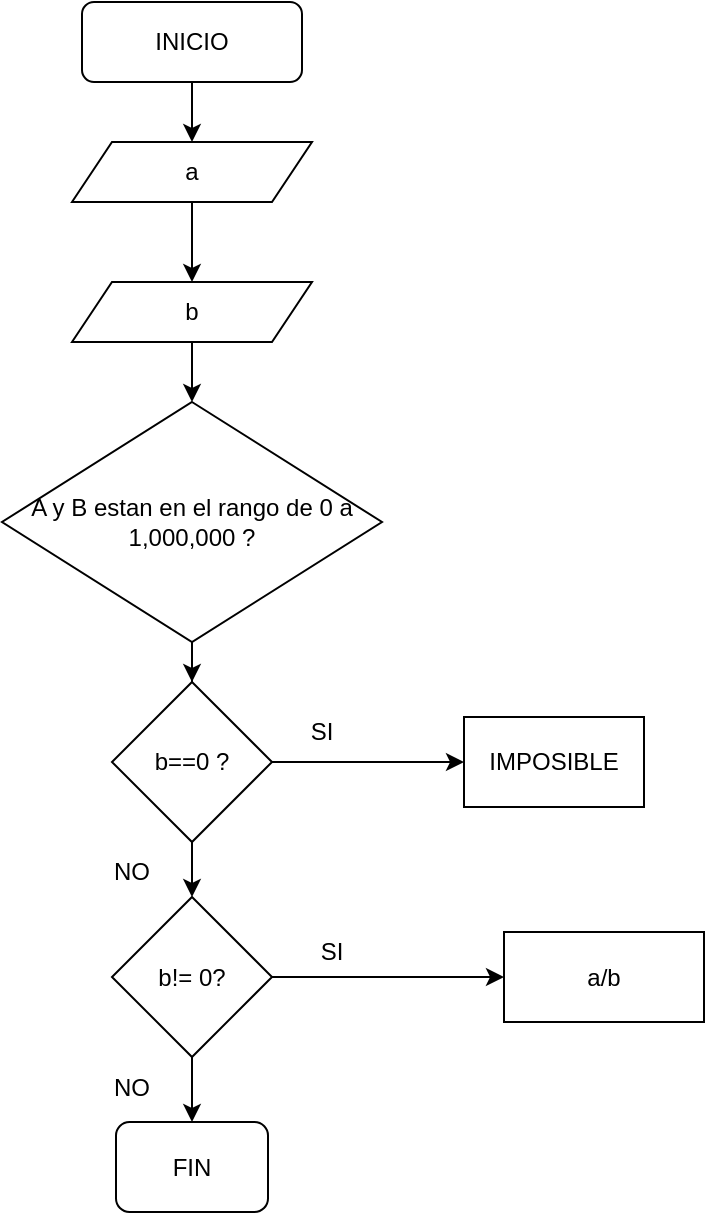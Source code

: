 <mxfile version="24.4.0" type="github">
  <diagram id="fza2rLorhXfs80clsLxZ" name="EXERCISE-3">
    <mxGraphModel dx="1120" dy="434" grid="1" gridSize="10" guides="1" tooltips="1" connect="1" arrows="1" fold="1" page="1" pageScale="1" pageWidth="827" pageHeight="1169" math="0" shadow="0">
      <root>
        <mxCell id="0" />
        <mxCell id="1" parent="0" />
        <mxCell id="hKzSmmDrq9I5xEqFat1S-3" value="" style="edgeStyle=orthogonalEdgeStyle;rounded=0;orthogonalLoop=1;jettySize=auto;html=1;" parent="1" source="hKzSmmDrq9I5xEqFat1S-1" target="hKzSmmDrq9I5xEqFat1S-2" edge="1">
          <mxGeometry relative="1" as="geometry" />
        </mxCell>
        <mxCell id="hKzSmmDrq9I5xEqFat1S-1" value="INICIO" style="rounded=1;whiteSpace=wrap;html=1;" parent="1" vertex="1">
          <mxGeometry x="359" y="50" width="110" height="40" as="geometry" />
        </mxCell>
        <mxCell id="hKzSmmDrq9I5xEqFat1S-5" value="" style="edgeStyle=orthogonalEdgeStyle;rounded=0;orthogonalLoop=1;jettySize=auto;html=1;" parent="1" source="hKzSmmDrq9I5xEqFat1S-2" target="hKzSmmDrq9I5xEqFat1S-4" edge="1">
          <mxGeometry relative="1" as="geometry" />
        </mxCell>
        <mxCell id="hKzSmmDrq9I5xEqFat1S-2" value="a" style="shape=parallelogram;perimeter=parallelogramPerimeter;whiteSpace=wrap;html=1;fixedSize=1;" parent="1" vertex="1">
          <mxGeometry x="354" y="120" width="120" height="30" as="geometry" />
        </mxCell>
        <mxCell id="5EgrzclbgAvtBUJ8e6qr-5" value="" style="edgeStyle=orthogonalEdgeStyle;rounded=0;orthogonalLoop=1;jettySize=auto;html=1;" parent="1" source="hKzSmmDrq9I5xEqFat1S-4" target="5EgrzclbgAvtBUJ8e6qr-4" edge="1">
          <mxGeometry relative="1" as="geometry" />
        </mxCell>
        <mxCell id="hKzSmmDrq9I5xEqFat1S-4" value="b" style="shape=parallelogram;perimeter=parallelogramPerimeter;whiteSpace=wrap;html=1;fixedSize=1;" parent="1" vertex="1">
          <mxGeometry x="354" y="190" width="120" height="30" as="geometry" />
        </mxCell>
        <mxCell id="hKzSmmDrq9I5xEqFat1S-9" value="" style="edgeStyle=orthogonalEdgeStyle;rounded=0;orthogonalLoop=1;jettySize=auto;html=1;" parent="1" source="hKzSmmDrq9I5xEqFat1S-6" target="hKzSmmDrq9I5xEqFat1S-8" edge="1">
          <mxGeometry relative="1" as="geometry" />
        </mxCell>
        <mxCell id="hKzSmmDrq9I5xEqFat1S-11" value="" style="edgeStyle=orthogonalEdgeStyle;rounded=0;orthogonalLoop=1;jettySize=auto;html=1;" parent="1" source="hKzSmmDrq9I5xEqFat1S-6" target="hKzSmmDrq9I5xEqFat1S-10" edge="1">
          <mxGeometry relative="1" as="geometry" />
        </mxCell>
        <mxCell id="hKzSmmDrq9I5xEqFat1S-6" value="b==0 ?" style="rhombus;whiteSpace=wrap;html=1;" parent="1" vertex="1">
          <mxGeometry x="374" y="390" width="80" height="80" as="geometry" />
        </mxCell>
        <mxCell id="hKzSmmDrq9I5xEqFat1S-8" value="IMPOSIBLE" style="whiteSpace=wrap;html=1;" parent="1" vertex="1">
          <mxGeometry x="550" y="407.5" width="90" height="45" as="geometry" />
        </mxCell>
        <mxCell id="hKzSmmDrq9I5xEqFat1S-13" value="" style="edgeStyle=orthogonalEdgeStyle;rounded=0;orthogonalLoop=1;jettySize=auto;html=1;" parent="1" source="hKzSmmDrq9I5xEqFat1S-10" target="hKzSmmDrq9I5xEqFat1S-12" edge="1">
          <mxGeometry relative="1" as="geometry" />
        </mxCell>
        <mxCell id="5EgrzclbgAvtBUJ8e6qr-2" value="" style="edgeStyle=orthogonalEdgeStyle;rounded=0;orthogonalLoop=1;jettySize=auto;html=1;" parent="1" source="hKzSmmDrq9I5xEqFat1S-10" target="5EgrzclbgAvtBUJ8e6qr-1" edge="1">
          <mxGeometry relative="1" as="geometry" />
        </mxCell>
        <mxCell id="hKzSmmDrq9I5xEqFat1S-10" value="b!= 0?" style="rhombus;whiteSpace=wrap;html=1;" parent="1" vertex="1">
          <mxGeometry x="374" y="497.5" width="80" height="80" as="geometry" />
        </mxCell>
        <mxCell id="hKzSmmDrq9I5xEqFat1S-12" value="a/b" style="whiteSpace=wrap;html=1;" parent="1" vertex="1">
          <mxGeometry x="570" y="515" width="100" height="45" as="geometry" />
        </mxCell>
        <mxCell id="5EgrzclbgAvtBUJ8e6qr-1" value="FIN" style="rounded=1;whiteSpace=wrap;html=1;" parent="1" vertex="1">
          <mxGeometry x="376" y="610" width="76" height="45" as="geometry" />
        </mxCell>
        <mxCell id="5EgrzclbgAvtBUJ8e6qr-6" value="" style="edgeStyle=orthogonalEdgeStyle;rounded=0;orthogonalLoop=1;jettySize=auto;html=1;" parent="1" source="5EgrzclbgAvtBUJ8e6qr-4" target="hKzSmmDrq9I5xEqFat1S-6" edge="1">
          <mxGeometry relative="1" as="geometry" />
        </mxCell>
        <mxCell id="5EgrzclbgAvtBUJ8e6qr-4" value="A y B estan en el rango de 0 a 1,000,000 ?" style="rhombus;whiteSpace=wrap;html=1;" parent="1" vertex="1">
          <mxGeometry x="319" y="250" width="190" height="120" as="geometry" />
        </mxCell>
        <mxCell id="TJX5h0WgP6zoPcaizRcB-1" value="SI" style="text;strokeColor=none;align=center;fillColor=none;html=1;verticalAlign=middle;whiteSpace=wrap;rounded=0;" parent="1" vertex="1">
          <mxGeometry x="449" y="400" width="60" height="30" as="geometry" />
        </mxCell>
        <mxCell id="TJX5h0WgP6zoPcaizRcB-2" value="SI" style="text;strokeColor=none;align=center;fillColor=none;html=1;verticalAlign=middle;whiteSpace=wrap;rounded=0;" parent="1" vertex="1">
          <mxGeometry x="454" y="510" width="60" height="30" as="geometry" />
        </mxCell>
        <mxCell id="TJX5h0WgP6zoPcaizRcB-3" value="NO" style="text;strokeColor=none;align=center;fillColor=none;html=1;verticalAlign=middle;whiteSpace=wrap;rounded=0;" parent="1" vertex="1">
          <mxGeometry x="354" y="470" width="60" height="30" as="geometry" />
        </mxCell>
        <mxCell id="TJX5h0WgP6zoPcaizRcB-4" value="NO" style="text;strokeColor=none;align=center;fillColor=none;html=1;verticalAlign=middle;whiteSpace=wrap;rounded=0;" parent="1" vertex="1">
          <mxGeometry x="354" y="577.5" width="60" height="30" as="geometry" />
        </mxCell>
      </root>
    </mxGraphModel>
  </diagram>
</mxfile>
